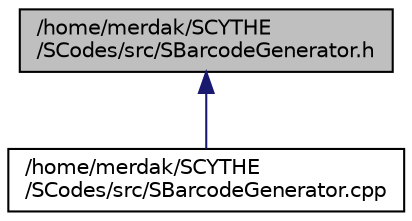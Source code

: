 digraph "/home/merdak/SCYTHE/SCodes/src/SBarcodeGenerator.h"
{
 // INTERACTIVE_SVG=YES
 // LATEX_PDF_SIZE
  edge [fontname="Helvetica",fontsize="10",labelfontname="Helvetica",labelfontsize="10"];
  node [fontname="Helvetica",fontsize="10",shape=record];
  Node1 [label="/home/merdak/SCYTHE\l/SCodes/src/SBarcodeGenerator.h",height=0.2,width=0.4,color="black", fillcolor="grey75", style="filled", fontcolor="black",tooltip=" "];
  Node1 -> Node2 [dir="back",color="midnightblue",fontsize="10",style="solid",fontname="Helvetica"];
  Node2 [label="/home/merdak/SCYTHE\l/SCodes/src/SBarcodeGenerator.cpp",height=0.2,width=0.4,color="black", fillcolor="white", style="filled",URL="$d5/d86/_s_barcode_generator_8cpp.html",tooltip=" "];
}
